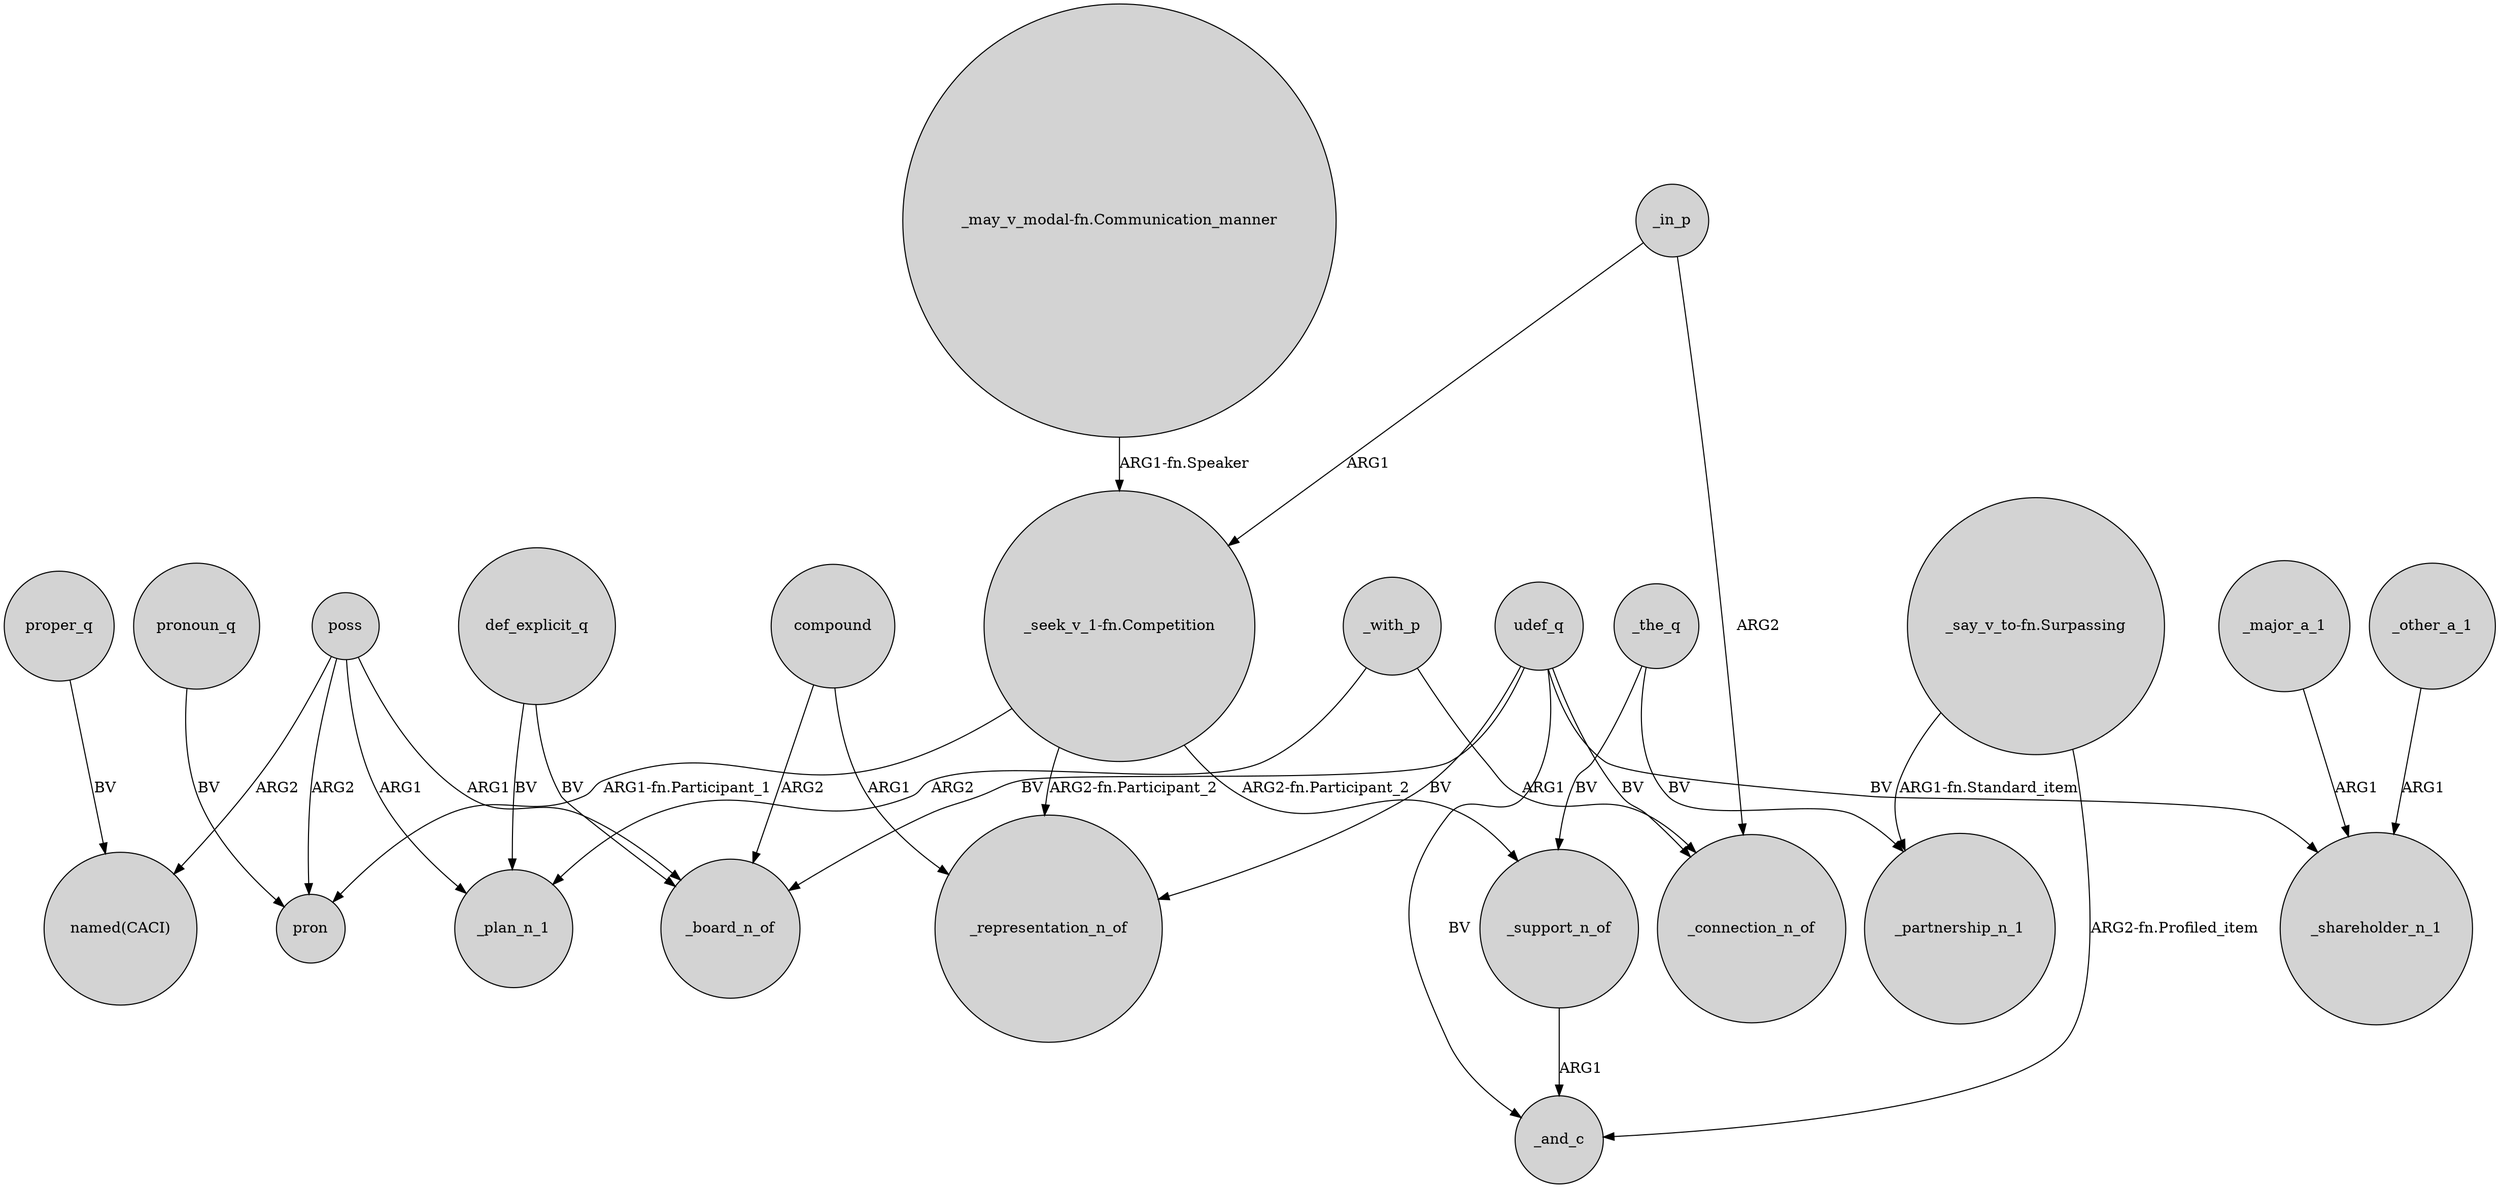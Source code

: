 digraph {
	node [shape=circle style=filled]
	udef_q -> _connection_n_of [label=BV]
	_major_a_1 -> _shareholder_n_1 [label=ARG1]
	def_explicit_q -> _board_n_of [label=BV]
	udef_q -> _shareholder_n_1 [label=BV]
	_with_p -> _connection_n_of [label=ARG1]
	def_explicit_q -> _plan_n_1 [label=BV]
	_support_n_of -> _and_c [label=ARG1]
	"_seek_v_1-fn.Competition" -> _representation_n_of [label="ARG2-fn.Participant_2"]
	_in_p -> "_seek_v_1-fn.Competition" [label=ARG1]
	compound -> _representation_n_of [label=ARG1]
	_in_p -> _connection_n_of [label=ARG2]
	udef_q -> _and_c [label=BV]
	pronoun_q -> pron [label=BV]
	poss -> pron [label=ARG2]
	"_seek_v_1-fn.Competition" -> pron [label="ARG1-fn.Participant_1"]
	poss -> _plan_n_1 [label=ARG1]
	_other_a_1 -> _shareholder_n_1 [label=ARG1]
	poss -> _board_n_of [label=ARG1]
	_the_q -> _support_n_of [label=BV]
	"_say_v_to-fn.Surpassing" -> _and_c [label="ARG2-fn.Profiled_item"]
	udef_q -> _board_n_of [label=BV]
	proper_q -> "named(CACI)" [label=BV]
	compound -> _board_n_of [label=ARG2]
	_with_p -> _plan_n_1 [label=ARG2]
	udef_q -> _representation_n_of [label=BV]
	_the_q -> _partnership_n_1 [label=BV]
	"_say_v_to-fn.Surpassing" -> _partnership_n_1 [label="ARG1-fn.Standard_item"]
	"_may_v_modal-fn.Communication_manner" -> "_seek_v_1-fn.Competition" [label="ARG1-fn.Speaker"]
	poss -> "named(CACI)" [label=ARG2]
	"_seek_v_1-fn.Competition" -> _support_n_of [label="ARG2-fn.Participant_2"]
}
